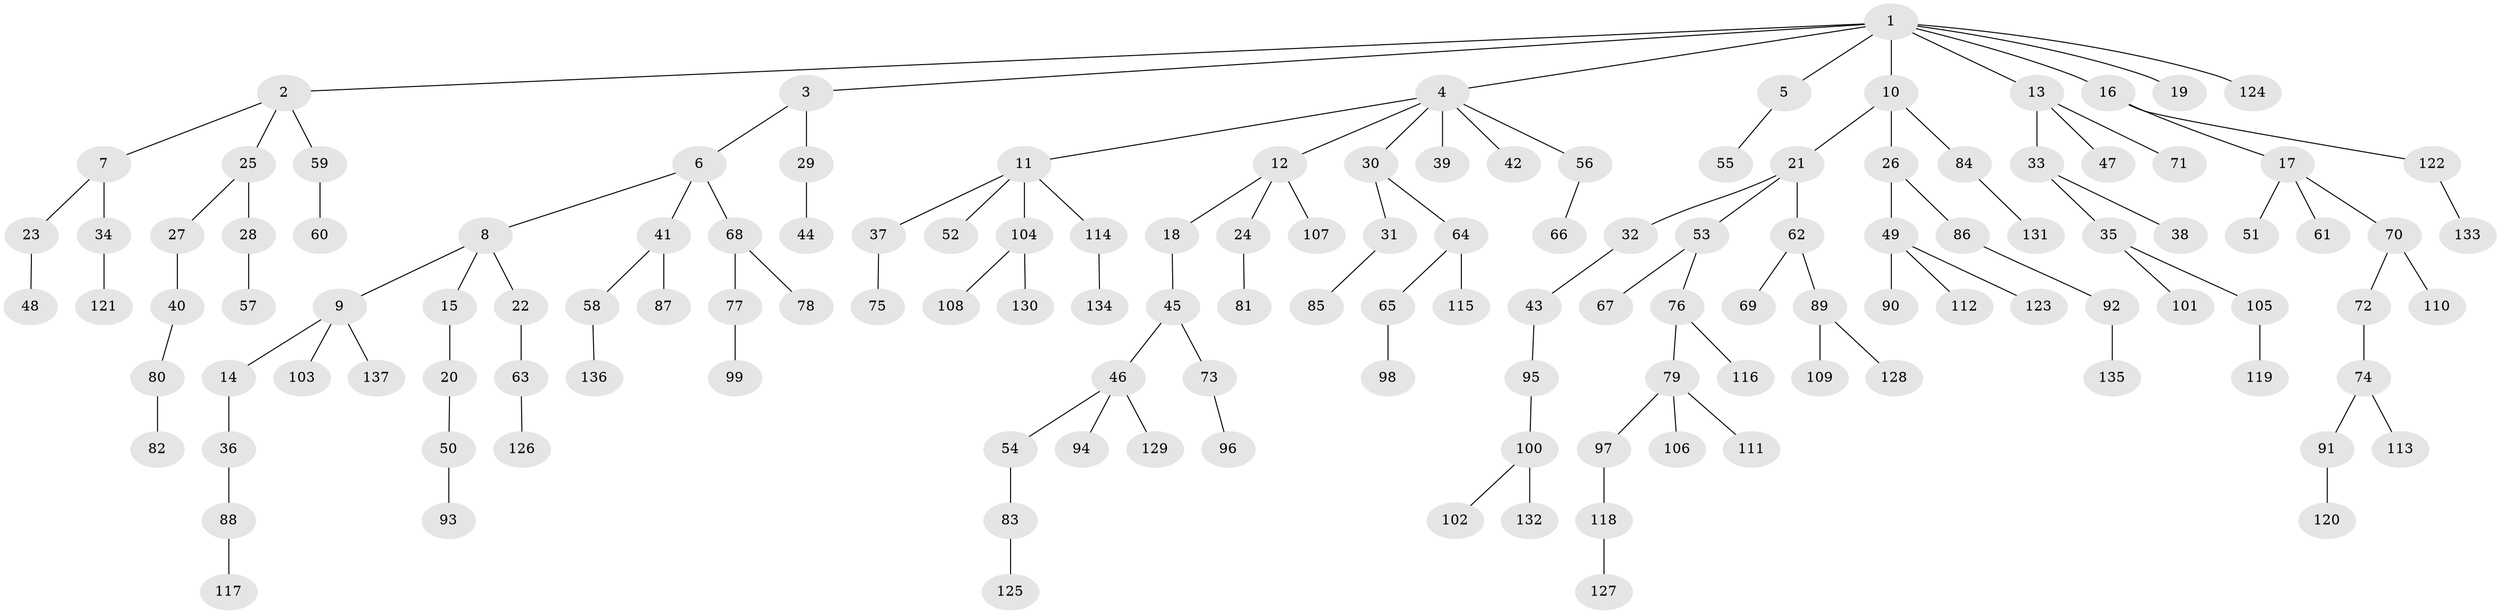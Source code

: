 // Generated by graph-tools (version 1.1) at 2025/02/03/09/25 03:02:26]
// undirected, 137 vertices, 136 edges
graph export_dot {
graph [start="1"]
  node [color=gray90,style=filled];
  1;
  2;
  3;
  4;
  5;
  6;
  7;
  8;
  9;
  10;
  11;
  12;
  13;
  14;
  15;
  16;
  17;
  18;
  19;
  20;
  21;
  22;
  23;
  24;
  25;
  26;
  27;
  28;
  29;
  30;
  31;
  32;
  33;
  34;
  35;
  36;
  37;
  38;
  39;
  40;
  41;
  42;
  43;
  44;
  45;
  46;
  47;
  48;
  49;
  50;
  51;
  52;
  53;
  54;
  55;
  56;
  57;
  58;
  59;
  60;
  61;
  62;
  63;
  64;
  65;
  66;
  67;
  68;
  69;
  70;
  71;
  72;
  73;
  74;
  75;
  76;
  77;
  78;
  79;
  80;
  81;
  82;
  83;
  84;
  85;
  86;
  87;
  88;
  89;
  90;
  91;
  92;
  93;
  94;
  95;
  96;
  97;
  98;
  99;
  100;
  101;
  102;
  103;
  104;
  105;
  106;
  107;
  108;
  109;
  110;
  111;
  112;
  113;
  114;
  115;
  116;
  117;
  118;
  119;
  120;
  121;
  122;
  123;
  124;
  125;
  126;
  127;
  128;
  129;
  130;
  131;
  132;
  133;
  134;
  135;
  136;
  137;
  1 -- 2;
  1 -- 3;
  1 -- 4;
  1 -- 5;
  1 -- 10;
  1 -- 13;
  1 -- 16;
  1 -- 19;
  1 -- 124;
  2 -- 7;
  2 -- 25;
  2 -- 59;
  3 -- 6;
  3 -- 29;
  4 -- 11;
  4 -- 12;
  4 -- 30;
  4 -- 39;
  4 -- 42;
  4 -- 56;
  5 -- 55;
  6 -- 8;
  6 -- 41;
  6 -- 68;
  7 -- 23;
  7 -- 34;
  8 -- 9;
  8 -- 15;
  8 -- 22;
  9 -- 14;
  9 -- 103;
  9 -- 137;
  10 -- 21;
  10 -- 26;
  10 -- 84;
  11 -- 37;
  11 -- 52;
  11 -- 104;
  11 -- 114;
  12 -- 18;
  12 -- 24;
  12 -- 107;
  13 -- 33;
  13 -- 47;
  13 -- 71;
  14 -- 36;
  15 -- 20;
  16 -- 17;
  16 -- 122;
  17 -- 51;
  17 -- 61;
  17 -- 70;
  18 -- 45;
  20 -- 50;
  21 -- 32;
  21 -- 53;
  21 -- 62;
  22 -- 63;
  23 -- 48;
  24 -- 81;
  25 -- 27;
  25 -- 28;
  26 -- 49;
  26 -- 86;
  27 -- 40;
  28 -- 57;
  29 -- 44;
  30 -- 31;
  30 -- 64;
  31 -- 85;
  32 -- 43;
  33 -- 35;
  33 -- 38;
  34 -- 121;
  35 -- 101;
  35 -- 105;
  36 -- 88;
  37 -- 75;
  40 -- 80;
  41 -- 58;
  41 -- 87;
  43 -- 95;
  45 -- 46;
  45 -- 73;
  46 -- 54;
  46 -- 94;
  46 -- 129;
  49 -- 90;
  49 -- 112;
  49 -- 123;
  50 -- 93;
  53 -- 67;
  53 -- 76;
  54 -- 83;
  56 -- 66;
  58 -- 136;
  59 -- 60;
  62 -- 69;
  62 -- 89;
  63 -- 126;
  64 -- 65;
  64 -- 115;
  65 -- 98;
  68 -- 77;
  68 -- 78;
  70 -- 72;
  70 -- 110;
  72 -- 74;
  73 -- 96;
  74 -- 91;
  74 -- 113;
  76 -- 79;
  76 -- 116;
  77 -- 99;
  79 -- 97;
  79 -- 106;
  79 -- 111;
  80 -- 82;
  83 -- 125;
  84 -- 131;
  86 -- 92;
  88 -- 117;
  89 -- 109;
  89 -- 128;
  91 -- 120;
  92 -- 135;
  95 -- 100;
  97 -- 118;
  100 -- 102;
  100 -- 132;
  104 -- 108;
  104 -- 130;
  105 -- 119;
  114 -- 134;
  118 -- 127;
  122 -- 133;
}
